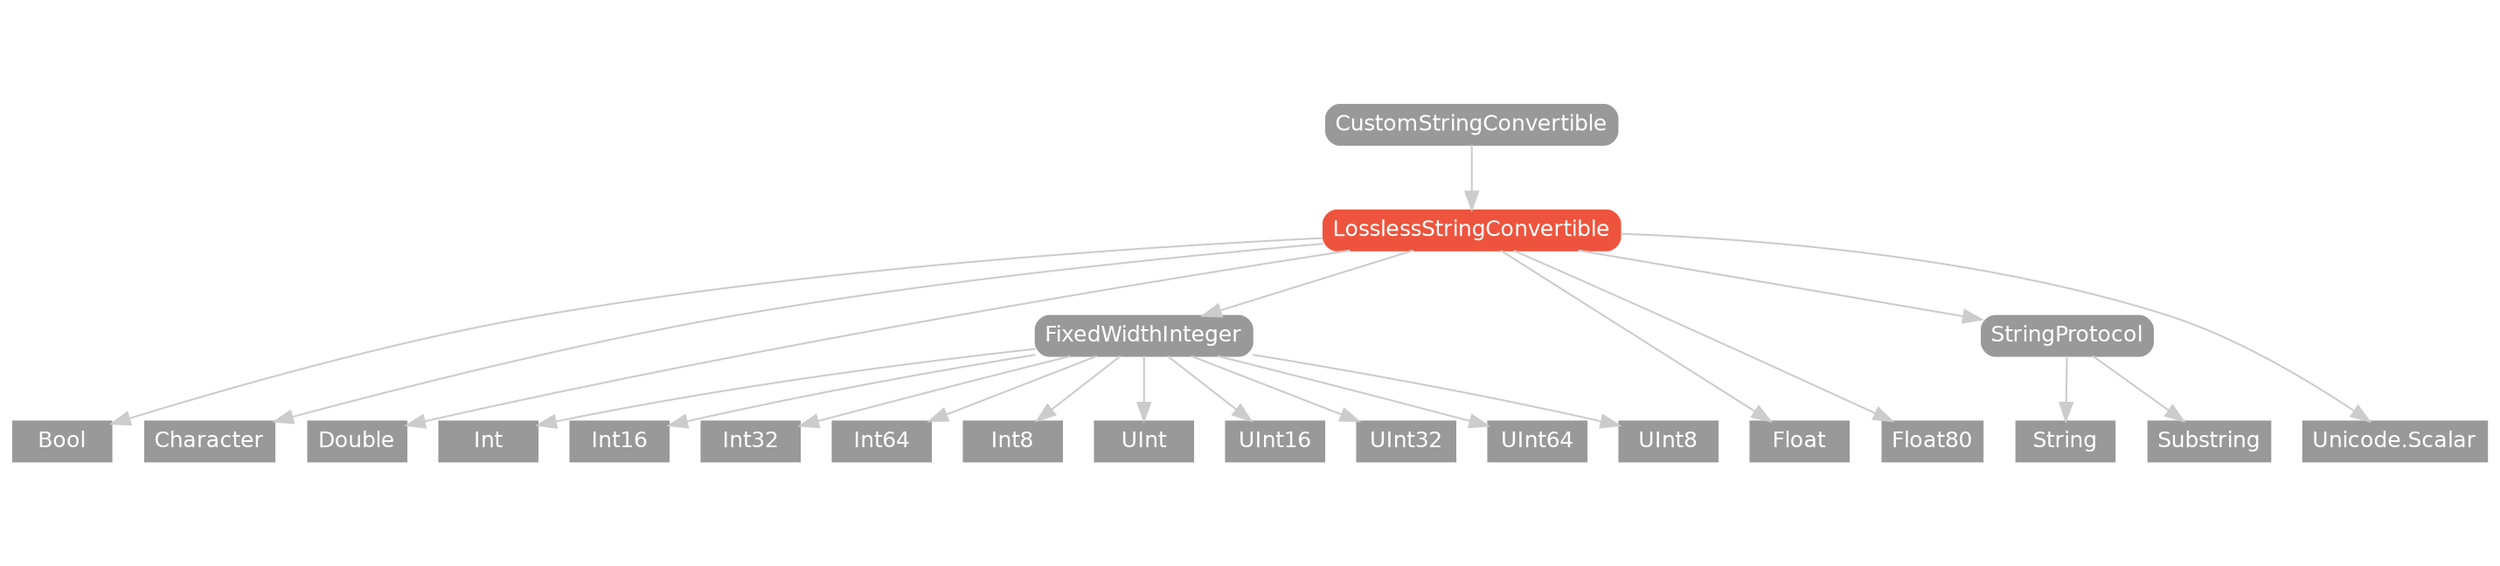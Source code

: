 strict digraph "LosslessStringConvertible - Type Hierarchy - SwiftDoc.org" {
    pad="0.1,0.8"
    node [shape=box, style="filled,rounded", color="#999999", fillcolor="#999999", fontcolor=white, fontname=Helvetica, fontnames="Helvetica,sansserif", fontsize=12, margin="0.07,0.05", height="0.3"]
    edge [color="#cccccc"]
    "Bool" [URL="/type/Bool/hierarchy/", style=filled]
    "Character" [URL="/type/Character/hierarchy/", style=filled]
    "CustomStringConvertible" [URL="/protocol/CustomStringConvertible/hierarchy/"]
    "Double" [URL="/type/Double/hierarchy/", style=filled]
    "FixedWidthInteger" [URL="/protocol/FixedWidthInteger/hierarchy/"]
    "Float" [URL="/type/Float/hierarchy/", style=filled]
    "Float80" [URL="/type/Float80/hierarchy/", style=filled]
    "Int" [URL="/type/Int/hierarchy/", style=filled]
    "Int16" [URL="/type/Int16/hierarchy/", style=filled]
    "Int32" [URL="/type/Int32/hierarchy/", style=filled]
    "Int64" [URL="/type/Int64/hierarchy/", style=filled]
    "Int8" [URL="/type/Int8/hierarchy/", style=filled]
    "LosslessStringConvertible" [URL="/protocol/LosslessStringConvertible/", style="filled,rounded", fillcolor="#ee543d", color="#ee543d"]
    "String" [URL="/type/String/hierarchy/", style=filled]
    "StringProtocol" [URL="/protocol/StringProtocol/hierarchy/"]
    "Substring" [URL="/type/Substring/hierarchy/", style=filled]
    "UInt" [URL="/type/UInt/hierarchy/", style=filled]
    "UInt16" [URL="/type/UInt16/hierarchy/", style=filled]
    "UInt32" [URL="/type/UInt32/hierarchy/", style=filled]
    "UInt64" [URL="/type/UInt64/hierarchy/", style=filled]
    "UInt8" [URL="/type/UInt8/hierarchy/", style=filled]
    "Unicode.Scalar" [URL="/type/Unicode.Scalar/hierarchy/", style=filled]    "LosslessStringConvertible" -> "Bool"
    "LosslessStringConvertible" -> "Character"
    "LosslessStringConvertible" -> "Double"
    "LosslessStringConvertible" -> "FixedWidthInteger"
    "LosslessStringConvertible" -> "Float"
    "LosslessStringConvertible" -> "Float80"
    "LosslessStringConvertible" -> "StringProtocol"
    "LosslessStringConvertible" -> "Unicode.Scalar"
    "FixedWidthInteger" -> "Int"
    "FixedWidthInteger" -> "Int16"
    "FixedWidthInteger" -> "Int32"
    "FixedWidthInteger" -> "Int64"
    "FixedWidthInteger" -> "Int8"
    "FixedWidthInteger" -> "UInt"
    "FixedWidthInteger" -> "UInt16"
    "FixedWidthInteger" -> "UInt32"
    "FixedWidthInteger" -> "UInt64"
    "FixedWidthInteger" -> "UInt8"
    "StringProtocol" -> "String"
    "StringProtocol" -> "Substring"
    "CustomStringConvertible" -> "LosslessStringConvertible"
    subgraph Types {
        rank = max; "Bool"; "Character"; "Double"; "Float"; "Float80"; "Unicode.Scalar"; "Int"; "Int16"; "Int32"; "Int64"; "Int8"; "UInt"; "UInt16"; "UInt32"; "UInt64"; "UInt8"; "String"; "Substring";
    }
}